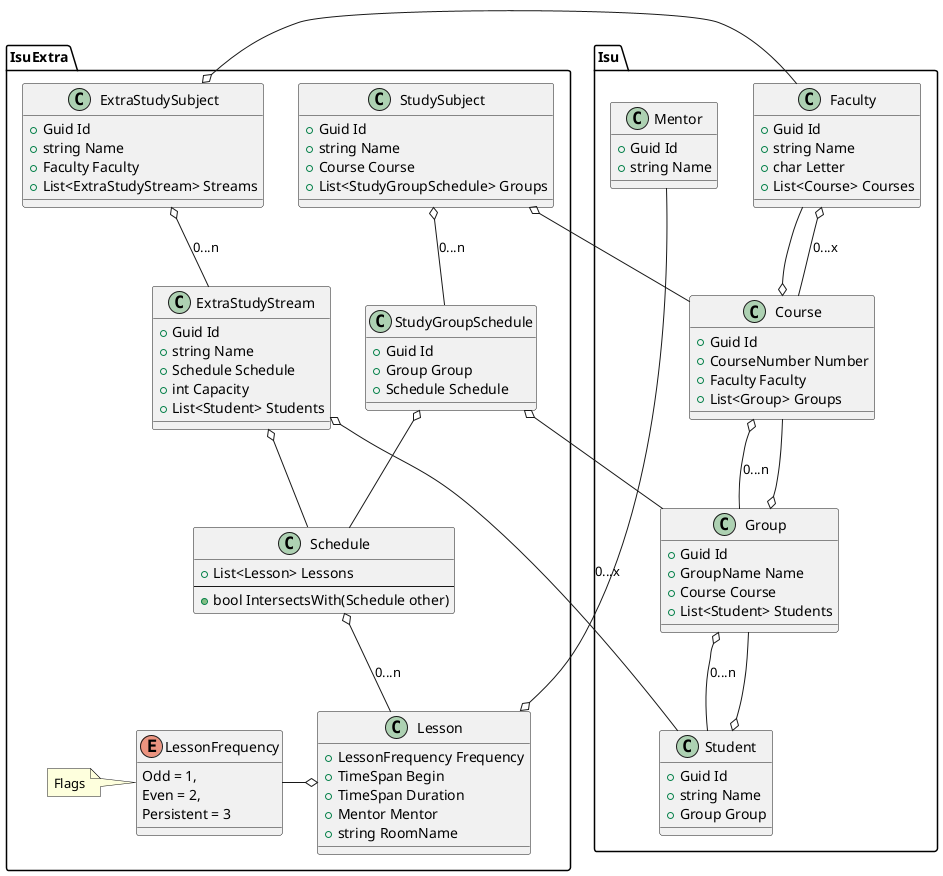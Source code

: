 @startuml
'https://plantuml.com/class-diagram

set namespaceSeparator .

'interface Isu.IIsuUser 
'{
'    + Guid Id
'    + string Name
'}

'Isu.IIsuUser <|.. Isu.Mentor
class Isu.Mentor 
{
    + Guid Id
    + string Name
}

'Isu.IIsuUser <|.. Isu.Student
class Isu.Student
{
    + Guid Id
    + string Name
    + Group Group
}

class Isu.Group
{
    + Guid Id
    + GroupName Name
    + Course Course
    + List<Student> Students
}

class Isu.Course 
{
    + Guid Id
    + CourseNumber Number
    + Faculty Faculty
    + List<Group> Groups
}

class Isu.Faculty 
{
    + Guid Id
    + string Name
    + char Letter
    + List<Course> Courses
}

note "Flags" as IsuExtra.Fl

enum IsuExtra.LessonFrequency
{
    Odd = 1, 
    Even = 2, 
    Persistent = 3
}

class IsuExtra.Lesson 
{
    + LessonFrequency Frequency
    + TimeSpan Begin
    + TimeSpan Duration
    + Mentor Mentor
    + string RoomName
}

class IsuExtra.Schedule
{
    + List<Lesson> Lessons
    --
    + bool IntersectsWith(Schedule other)
}

class IsuExtra.ExtraStudyStream 
{
    + Guid Id
    + string Name
    + Schedule Schedule
    + int Capacity
    + List<Student> Students
}

class IsuExtra.ExtraStudySubject
{
    + Guid Id
    + string Name
    + Faculty Faculty
    + List<ExtraStudyStream> Streams
}

class IsuExtra.StudyGroupSchedule
{
    + Guid Id
    + Group Group
    + Schedule Schedule
}

class IsuExtra.StudySubject
{
    + Guid Id
    + string Name
    + Course Course
    + List<StudyGroupSchedule> Groups
}


'
'
'


Isu.Group -up-o Isu.Student
Isu.Group o-down- Isu.Student: 0...n

Isu.Course -up-o Isu.Group
Isu.Course o-down- Isu.Group: 0...n

Isu.Course o-up- Isu.Faculty
Isu.Faculty o-down- Isu.Course: 0...x

Isu.Mentor -left-o IsuExtra.Lesson
IsuExtra.Fl .right. IsuExtra.LessonFrequency 
IsuExtra.LessonFrequency -right-o IsuExtra.Lesson
IsuExtra.Schedule o-- IsuExtra.Lesson: 0...n

IsuExtra.StudyGroupSchedule o-- IsuExtra.Schedule
IsuExtra.StudyGroupSchedule o-- Isu.Group
IsuExtra.StudySubject o-- Isu.Course
IsuExtra.StudySubject o-- IsuExtra.StudyGroupSchedule: 0...n

IsuExtra.ExtraStudyStream o-- IsuExtra.Schedule
IsuExtra.ExtraStudyStream o-- Isu.Student: 0...x
IsuExtra.ExtraStudySubject o-- IsuExtra.ExtraStudyStream: 0...n
IsuExtra.ExtraStudySubject o-left- Isu.Faculty

@enduml
